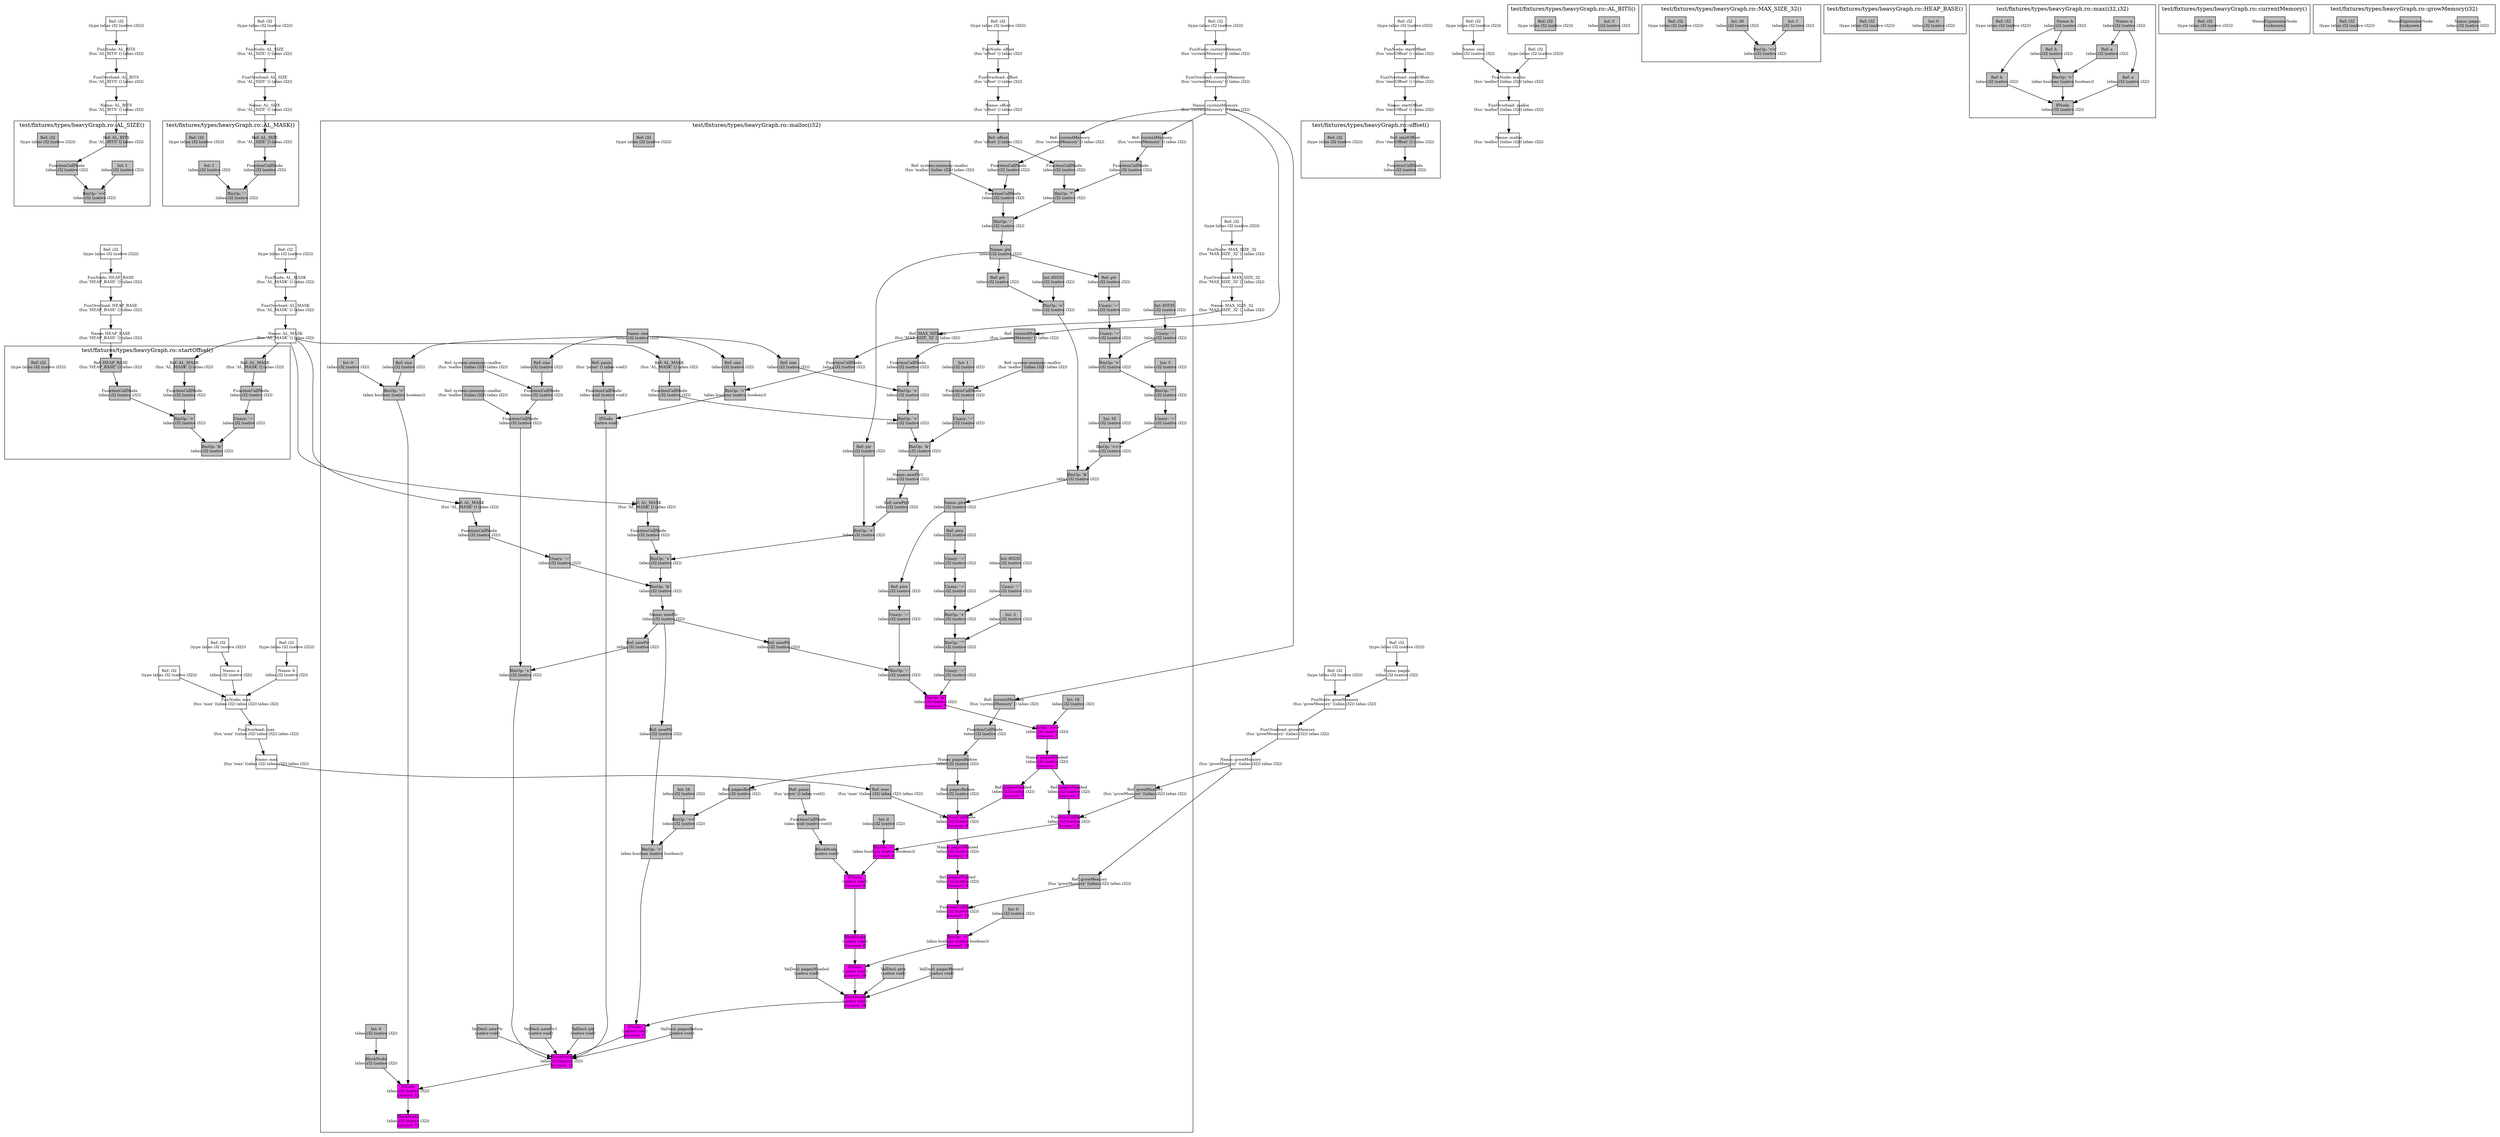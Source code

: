 digraph Document {
  node [shape=box,fixedsize=shape fontsize=10]
  1 [label="FunOverload: AL_BITS\n(fun 'AL_BITS' () (alias i32))", fillcolor=grey];
  2 [label="FunNode: AL_BITS\n(fun 'AL_BITS' () (alias i32))", fillcolor=grey];
  3 [label="Ref: i32\n(type (alias i32 (native i32)))", fillcolor=grey];
  4 [label="Name: AL_BITS\n(fun 'AL_BITS' () (alias i32))", fillcolor=grey];
  5 [label="FunOverload: AL_SIZE\n(fun 'AL_SIZE' () (alias i32))", fillcolor=grey];
  6 [label="FunNode: AL_SIZE\n(fun 'AL_SIZE' () (alias i32))", fillcolor=grey];
  7 [label="Ref: i32\n(type (alias i32 (native i32)))", fillcolor=grey];
  8 [label="Name: AL_SIZE\n(fun 'AL_SIZE' () (alias i32))", fillcolor=grey];
  9 [label="FunOverload: AL_MASK\n(fun 'AL_MASK' () (alias i32))", fillcolor=grey];
  10 [label="FunNode: AL_MASK\n(fun 'AL_MASK' () (alias i32))", fillcolor=grey];
  11 [label="Ref: i32\n(type (alias i32 (native i32)))", fillcolor=grey];
  12 [label="Name: AL_MASK\n(fun 'AL_MASK' () (alias i32))", fillcolor=grey];
  13 [label="FunOverload: MAX_SIZE_32\n(fun 'MAX_SIZE_32' () (alias i32))", fillcolor=grey];
  14 [label="FunNode: MAX_SIZE_32\n(fun 'MAX_SIZE_32' () (alias i32))", fillcolor=grey];
  15 [label="Ref: i32\n(type (alias i32 (native i32)))", fillcolor=grey];
  16 [label="Name: MAX_SIZE_32\n(fun 'MAX_SIZE_32' () (alias i32))", fillcolor=grey];
  17 [label="FunOverload: HEAP_BASE\n(fun 'HEAP_BASE' () (alias i32))", fillcolor=grey];
  18 [label="FunNode: HEAP_BASE\n(fun 'HEAP_BASE' () (alias i32))", fillcolor=grey];
  19 [label="Ref: i32\n(type (alias i32 (native i32)))", fillcolor=grey];
  20 [label="Name: HEAP_BASE\n(fun 'HEAP_BASE' () (alias i32))", fillcolor=grey];
  21 [label="FunOverload: startOffset\n(fun 'startOffset' () (alias i32))", fillcolor=grey];
  22 [label="FunNode: startOffset\n(fun 'startOffset' () (alias i32))", fillcolor=grey];
  23 [label="Ref: i32\n(type (alias i32 (native i32)))", fillcolor=grey];
  24 [label="Name: startOffset\n(fun 'startOffset' () (alias i32))", fillcolor=grey];
  25 [label="FunOverload: offset\n(fun 'offset' () (alias i32))", fillcolor=grey];
  26 [label="FunNode: offset\n(fun 'offset' () (alias i32))", fillcolor=grey];
  27 [label="Ref: i32\n(type (alias i32 (native i32)))", fillcolor=grey];
  28 [label="Name: offset\n(fun 'offset' () (alias i32))", fillcolor=grey];
  29 [label="FunOverload: max\n(fun 'max' ((alias i32) (alias i32)) (alias i32))", fillcolor=grey];
  30 [label="FunNode: max\n(fun 'max' ((alias i32) (alias i32)) (alias i32))", fillcolor=grey];
  31 [label="Ref: i32\n(type (alias i32 (native i32)))", fillcolor=grey];
  32 [label="Name: a\n(alias i32 (native i32))", fillcolor=grey];
  33 [label="Ref: i32\n(type (alias i32 (native i32)))", fillcolor=grey];
  34 [label="Name: b\n(alias i32 (native i32))", fillcolor=grey];
  35 [label="Ref: i32\n(type (alias i32 (native i32)))", fillcolor=grey];
  36 [label="Name: max\n(fun 'max' ((alias i32) (alias i32)) (alias i32))", fillcolor=grey];
  37 [label="FunOverload: currentMemory\n(fun 'currentMemory' () (alias i32))", fillcolor=grey];
  38 [label="FunNode: currentMemory\n(fun 'currentMemory' () (alias i32))", fillcolor=grey];
  39 [label="Ref: i32\n(type (alias i32 (native i32)))", fillcolor=grey];
  40 [label="Name: currentMemory\n(fun 'currentMemory' () (alias i32))", fillcolor=grey];
  41 [label="FunOverload: growMemory\n(fun 'growMemory' ((alias i32)) (alias i32))", fillcolor=grey];
  42 [label="FunNode: growMemory\n(fun 'growMemory' ((alias i32)) (alias i32))", fillcolor=grey];
  43 [label="Ref: i32\n(type (alias i32 (native i32)))", fillcolor=grey];
  44 [label="Name: pages\n(alias i32 (native i32))", fillcolor=grey];
  45 [label="Ref: i32\n(type (alias i32 (native i32)))", fillcolor=grey];
  46 [label="Name: growMemory\n(fun 'growMemory' ((alias i32)) (alias i32))", fillcolor=grey];
  47 [label="FunOverload: malloc\n(fun 'malloc' ((alias i32)) (alias i32))", fillcolor=grey];
  48 [label="FunNode: malloc\n(fun 'malloc' ((alias i32)) (alias i32))", fillcolor=grey];
  49 [label="Ref: i32\n(type (alias i32 (native i32)))", fillcolor=grey];
  50 [label="Name: size\n(alias i32 (native i32))", fillcolor=grey];
  51 [label="Ref: i32\n(type (alias i32 (native i32)))", fillcolor=grey];
  52 [label="Name: malloc\n(fun 'malloc' ((alias i32)) (alias i32))", fillcolor=grey];
  subgraph cluster0 {
    node [style=filled, fillcolor=grey];
    53 [label="Int: 3\n(alias i32 (native i32))", fillcolor=grey];
    54 [label="Ref: i32\n(type (alias i32 (native i32)))", fillcolor=grey];
  label = "test/fixtures/types/heavyGraph.ro::AL_BITS()";
}
  subgraph cluster1 {
    node [style=filled, fillcolor=grey];
    55 [label="BinOp: '<<'\n(alias i32 (native i32))", fillcolor=grey];
    56 [label="Int: 1\n(alias i32 (native i32))", fillcolor=grey];
    57 [label="FunctionCallNode\n(alias i32 (native i32))", fillcolor=grey];
    58 [label="Ref: AL_BITS\n(fun 'AL_BITS' () (alias i32))", fillcolor=grey];
    59 [label="Ref: i32\n(type (alias i32 (native i32)))", fillcolor=grey];
    56 -> 55[taillabel="" labeldistance="1" fontname="times  italic" fontsize = 10 color="black" ];
    57 -> 55[taillabel="" labeldistance="1" fontname="times  italic" fontsize = 10 color="black" ];
    58 -> 57[taillabel="" labeldistance="1" fontname="times  italic" fontsize = 10 color="black" ];
  label = "test/fixtures/types/heavyGraph.ro::AL_SIZE()";
}
  subgraph cluster2 {
    node [style=filled, fillcolor=grey];
    60 [label="BinOp: '-'\n(alias i32 (native i32))", fillcolor=grey];
    61 [label="FunctionCallNode\n(alias i32 (native i32))", fillcolor=grey];
    62 [label="Ref: AL_SIZE\n(fun 'AL_SIZE' () (alias i32))", fillcolor=grey];
    63 [label="Int: 1\n(alias i32 (native i32))", fillcolor=grey];
    64 [label="Ref: i32\n(type (alias i32 (native i32)))", fillcolor=grey];
    61 -> 60[taillabel="" labeldistance="1" fontname="times  italic" fontsize = 10 color="black" ];
    62 -> 61[taillabel="" labeldistance="1" fontname="times  italic" fontsize = 10 color="black" ];
    63 -> 60[taillabel="" labeldistance="1" fontname="times  italic" fontsize = 10 color="black" ];
  label = "test/fixtures/types/heavyGraph.ro::AL_MASK()";
}
  subgraph cluster3 {
    node [style=filled, fillcolor=grey];
    65 [label="BinOp: '<<'\n(alias i32 (native i32))", fillcolor=grey];
    66 [label="Int: 1\n(alias i32 (native i32))", fillcolor=grey];
    67 [label="Int: 30\n(alias i32 (native i32))", fillcolor=grey];
    68 [label="Ref: i32\n(type (alias i32 (native i32)))", fillcolor=grey];
    66 -> 65[taillabel="" labeldistance="1" fontname="times  italic" fontsize = 10 color="black" ];
    67 -> 65[taillabel="" labeldistance="1" fontname="times  italic" fontsize = 10 color="black" ];
  label = "test/fixtures/types/heavyGraph.ro::MAX_SIZE_32()";
}
  subgraph cluster4 {
    node [style=filled, fillcolor=grey];
    69 [label="Int: 0\n(alias i32 (native i32))", fillcolor=grey];
    70 [label="Ref: i32\n(type (alias i32 (native i32)))", fillcolor=grey];
  label = "test/fixtures/types/heavyGraph.ro::HEAP_BASE()";
}
  subgraph cluster5 {
    node [style=filled, fillcolor=grey];
    71 [label="BinOp: '&'\n(alias i32 (native i32))", fillcolor=grey];
    72 [label="BinOp: '+'\n(alias i32 (native i32))", fillcolor=grey];
    73 [label="FunctionCallNode\n(alias i32 (native i32))", fillcolor=grey];
    74 [label="Ref: HEAP_BASE\n(fun 'HEAP_BASE' () (alias i32))", fillcolor=grey];
    75 [label="FunctionCallNode\n(alias i32 (native i32))", fillcolor=grey];
    76 [label="Ref: AL_MASK\n(fun 'AL_MASK' () (alias i32))", fillcolor=grey];
    77 [label="Unary: '~'\n(alias i32 (native i32))", fillcolor=grey];
    78 [label="FunctionCallNode\n(alias i32 (native i32))", fillcolor=grey];
    79 [label="Ref: AL_MASK\n(fun 'AL_MASK' () (alias i32))", fillcolor=grey];
    80 [label="Ref: i32\n(type (alias i32 (native i32)))", fillcolor=grey];
    72 -> 71[taillabel="" labeldistance="1" fontname="times  italic" fontsize = 10 color="black" ];
    73 -> 72[taillabel="" labeldistance="1" fontname="times  italic" fontsize = 10 color="black" ];
    74 -> 73[taillabel="" labeldistance="1" fontname="times  italic" fontsize = 10 color="black" ];
    75 -> 72[taillabel="" labeldistance="1" fontname="times  italic" fontsize = 10 color="black" ];
    76 -> 75[taillabel="" labeldistance="1" fontname="times  italic" fontsize = 10 color="black" ];
    77 -> 71[taillabel="" labeldistance="1" fontname="times  italic" fontsize = 10 color="black" ];
    78 -> 77[taillabel="" labeldistance="1" fontname="times  italic" fontsize = 10 color="black" ];
    79 -> 78[taillabel="" labeldistance="1" fontname="times  italic" fontsize = 10 color="black" ];
  label = "test/fixtures/types/heavyGraph.ro::startOffset()";
}
  subgraph cluster6 {
    node [style=filled, fillcolor=grey];
    81 [label="FunctionCallNode\n(alias i32 (native i32))", fillcolor=grey];
    82 [label="Ref: startOffset\n(fun 'startOffset' () (alias i32))", fillcolor=grey];
    83 [label="Ref: i32\n(type (alias i32 (native i32)))", fillcolor=grey];
    82 -> 81[taillabel="" labeldistance="1" fontname="times  italic" fontsize = 10 color="black" ];
  label = "test/fixtures/types/heavyGraph.ro::offset()";
}
  subgraph cluster7 {
    node [style=filled, fillcolor=grey];
    84 [label="Name: a\n(alias i32 (native i32))", fillcolor=grey];
    85 [label="Name: b\n(alias i32 (native i32))", fillcolor=grey];
    86 [label="IfNode\n(alias i32 (native i32))", fillcolor=grey];
    87 [label="Ref: a\n(alias i32 (native i32))", fillcolor=grey];
    88 [label="BinOp: '>'\n(alias boolean (native boolean))", fillcolor=grey];
    89 [label="Ref: a\n(alias i32 (native i32))", fillcolor=grey];
    90 [label="Ref: b\n(alias i32 (native i32))", fillcolor=grey];
    91 [label="Ref: b\n(alias i32 (native i32))", fillcolor=grey];
    92 [label="Ref: i32\n(type (alias i32 (native i32)))", fillcolor=grey];
    84 -> 87[taillabel="" labeldistance="1" fontname="times  italic" fontsize = 10 color="black" ];
    84 -> 89[taillabel="" labeldistance="1" fontname="times  italic" fontsize = 10 color="black" ];
    85 -> 90[taillabel="" labeldistance="1" fontname="times  italic" fontsize = 10 color="black" ];
    85 -> 91[taillabel="" labeldistance="1" fontname="times  italic" fontsize = 10 color="black" ];
    87 -> 86[taillabel="" labeldistance="1" fontname="times  italic" fontsize = 10 color="black" ];
    88 -> 86[taillabel="" labeldistance="1" fontname="times  italic" fontsize = 10 color="black" ];
    89 -> 88[taillabel="" labeldistance="1" fontname="times  italic" fontsize = 10 color="black" ];
    90 -> 88[taillabel="" labeldistance="1" fontname="times  italic" fontsize = 10 color="black" ];
    91 -> 86[taillabel="" labeldistance="1" fontname="times  italic" fontsize = 10 color="black" ];
  label = "test/fixtures/types/heavyGraph.ro::max(i32,i32)";
}
  subgraph cluster8 {
    node [style=filled, fillcolor=grey];
    93 [label="WasmExpressionNode\n(unknown)", fillcolor=grey];
    94 [label="Ref: i32\n(type (alias i32 (native i32)))", fillcolor=grey];
  label = "test/fixtures/types/heavyGraph.ro::currentMemory()";
}
  subgraph cluster9 {
    node [style=filled, fillcolor=grey];
    95 [label="Name: pages\n(alias i32 (native i32))", fillcolor=grey];
    96 [label="WasmExpressionNode\n(unknown)", fillcolor=grey];
    97 [label="Ref: i32\n(type (alias i32 (native i32)))", fillcolor=grey];
  label = "test/fixtures/types/heavyGraph.ro::growMemory(i32)";
}
  subgraph cluster10 {
    node [style=filled, fillcolor=grey];
    98 [label="Name: size\n(alias i32 (native i32))", fillcolor=grey];
    99 [label="BlockNode\n(alias i32 (native i32))
Amount: 12", fillcolor=magenta];
    100 [label="IfNode\n(alias i32 (native i32))
Amount: 12", fillcolor=magenta];
    101 [label="BlockNode\n(alias i32 (native i32))
Amount: 12", fillcolor=magenta];
    102 [label="IfNode\n(native void)", fillcolor=grey];
    103 [label="FunctionCallNode\n(alias void (native void))", fillcolor=grey];
    104 [label="Ref: panic\n(fun 'panic' () (alias void))", fillcolor=grey];
    105 [label="BinOp: '>'\n(alias boolean (native boolean))", fillcolor=grey];
    106 [label="Ref: size\n(alias i32 (native i32))", fillcolor=grey];
    107 [label="FunctionCallNode\n(alias i32 (native i32))", fillcolor=grey];
    108 [label="Ref: MAX_SIZE_32\n(fun 'MAX_SIZE_32' () (alias i32))", fillcolor=grey];
    109 [label="ValDecl: ptr\n(native void)", fillcolor=grey];
    110 [label="Name: ptr\n(alias i32 (native i32))", fillcolor=grey];
    111 [label="BinOp: '-'\n(alias i32 (native i32))", fillcolor=grey];
    112 [label="BinOp: '*'\n(alias i32 (native i32))", fillcolor=grey];
    113 [label="FunctionCallNode\n(alias i32 (native i32))", fillcolor=grey];
    114 [label="Ref: offset\n(fun 'offset' () (alias i32))", fillcolor=grey];
    115 [label="FunctionCallNode\n(alias i32 (native i32))", fillcolor=grey];
    116 [label="Ref: currentMemory\n(fun 'currentMemory' () (alias i32))", fillcolor=grey];
    117 [label="FunctionCallNode\n(alias i32 (native i32))", fillcolor=grey];
    118 [label="Ref: system::memory::malloc\n(fun 'malloc' ((alias i32)) (alias i32))", fillcolor=grey];
    119 [label="FunctionCallNode\n(alias i32 (native i32))", fillcolor=grey];
    120 [label="Ref: currentMemory\n(fun 'currentMemory' () (alias i32))", fillcolor=grey];
    121 [label="ValDecl: newPtr1\n(native void)", fillcolor=grey];
    122 [label="Name: newPtr1\n(alias i32 (native i32))", fillcolor=grey];
    123 [label="BinOp: '&'\n(alias i32 (native i32))", fillcolor=grey];
    124 [label="BinOp: '+'\n(alias i32 (native i32))", fillcolor=grey];
    125 [label="BinOp: '+'\n(alias i32 (native i32))", fillcolor=grey];
    126 [label="FunctionCallNode\n(alias i32 (native i32))", fillcolor=grey];
    127 [label="Ref: currentMemory\n(fun 'currentMemory' () (alias i32))", fillcolor=grey];
    128 [label="Ref: size\n(alias i32 (native i32))", fillcolor=grey];
    129 [label="FunctionCallNode\n(alias i32 (native i32))", fillcolor=grey];
    130 [label="Ref: AL_MASK\n(fun 'AL_MASK' () (alias i32))", fillcolor=grey];
    131 [label="Unary: '~'\n(alias i32 (native i32))", fillcolor=grey];
    132 [label="FunctionCallNode\n(alias i32 (native i32))", fillcolor=grey];
    133 [label="Ref: system::memory::malloc\n(fun 'malloc' ((alias i32)) (alias i32))", fillcolor=grey];
    134 [label="Int: 1\n(alias i32 (native i32))", fillcolor=grey];
    135 [label="ValDecl: newPtr\n(native void)", fillcolor=grey];
    136 [label="Name: newPtr\n(alias i32 (native i32))", fillcolor=grey];
    137 [label="BinOp: '&'\n(alias i32 (native i32))", fillcolor=grey];
    138 [label="BinOp: '+'\n(alias i32 (native i32))", fillcolor=grey];
    139 [label="BinOp: '+'\n(alias i32 (native i32))", fillcolor=grey];
    140 [label="Ref: ptr\n(alias i32 (native i32))", fillcolor=grey];
    141 [label="Ref: newPtr1\n(alias i32 (native i32))", fillcolor=grey];
    142 [label="FunctionCallNode\n(alias i32 (native i32))", fillcolor=grey];
    143 [label="Ref: AL_MASK\n(fun 'AL_MASK' () (alias i32))", fillcolor=grey];
    144 [label="Unary: '~'\n(alias i32 (native i32))", fillcolor=grey];
    145 [label="FunctionCallNode\n(alias i32 (native i32))", fillcolor=grey];
    146 [label="Ref: AL_MASK\n(fun 'AL_MASK' () (alias i32))", fillcolor=grey];
    147 [label="ValDecl: pagesBefore\n(native void)", fillcolor=grey];
    148 [label="Name: pagesBefore\n(alias i32 (native i32))", fillcolor=grey];
    149 [label="FunctionCallNode\n(alias i32 (native i32))", fillcolor=grey];
    150 [label="Ref: currentMemory\n(fun 'currentMemory' () (alias i32))", fillcolor=grey];
    151 [label="IfNode\n(native void)
Amount: 11", fillcolor=magenta];
    152 [label="BlockNode\n(native void)
Amount: 10", fillcolor=magenta];
    153 [label="ValDecl: ptrx\n(native void)", fillcolor=grey];
    154 [label="Name: ptrx\n(alias i32 (native i32))", fillcolor=grey];
    155 [label="BinOp: '&'\n(alias i32 (native i32))", fillcolor=grey];
    156 [label="BinOp: '+'\n(alias i32 (native i32))", fillcolor=grey];
    157 [label="Ref: ptr\n(alias i32 (native i32))", fillcolor=grey];
    158 [label="Int: 65535\n(alias i32 (native i32))", fillcolor=grey];
    159 [label="BinOp: '>>>'\n(alias i32 (native i32))", fillcolor=grey];
    160 [label="Unary: '~'\n(alias i32 (native i32))", fillcolor=grey];
    161 [label="BinOp: '^'\n(alias i32 (native i32))", fillcolor=grey];
    162 [label="Int: 3\n(alias i32 (native i32))", fillcolor=grey];
    163 [label="BinOp: '+'\n(alias i32 (native i32))", fillcolor=grey];
    164 [label="Unary: '-'\n(alias i32 (native i32))", fillcolor=grey];
    165 [label="Int: 65535\n(alias i32 (native i32))", fillcolor=grey];
    166 [label="Unary: '~'\n(alias i32 (native i32))", fillcolor=grey];
    167 [label="Unary: '~'\n(alias i32 (native i32))", fillcolor=grey];
    168 [label="Ref: ptr\n(alias i32 (native i32))", fillcolor=grey];
    169 [label="Int: 16\n(alias i32 (native i32))", fillcolor=grey];
    170 [label="ValDecl: pagesNeeded\n(native void)", fillcolor=grey];
    171 [label="Name: pagesNeeded\n(alias i32 (native i32))
Amount: 7", fillcolor=magenta];
    172 [label="BinOp: '>>>'\n(alias i32 (native i32))
Amount: 7", fillcolor=magenta];
    173 [label="BinOp: '&'\n(alias i32 (native i32))
Amount: 7", fillcolor=magenta];
    174 [label="BinOp: '-'\n(alias i32 (native i32))", fillcolor=grey];
    175 [label="Ref: newPtr\n(alias i32 (native i32))", fillcolor=grey];
    176 [label="Unary: '~'\n(alias i32 (native i32))", fillcolor=grey];
    177 [label="Ref: ptrx\n(alias i32 (native i32))", fillcolor=grey];
    178 [label="Unary: '~'\n(alias i32 (native i32))", fillcolor=grey];
    179 [label="BinOp: '^'\n(alias i32 (native i32))", fillcolor=grey];
    180 [label="Int: 3\n(alias i32 (native i32))", fillcolor=grey];
    181 [label="BinOp: '+'\n(alias i32 (native i32))", fillcolor=grey];
    182 [label="Unary: '-'\n(alias i32 (native i32))", fillcolor=grey];
    183 [label="Int: 65535\n(alias i32 (native i32))", fillcolor=grey];
    184 [label="Unary: '~'\n(alias i32 (native i32))", fillcolor=grey];
    185 [label="Unary: '~'\n(alias i32 (native i32))", fillcolor=grey];
    186 [label="Ref: ptrx\n(alias i32 (native i32))", fillcolor=grey];
    187 [label="Int: 16\n(alias i32 (native i32))", fillcolor=grey];
    188 [label="ValDecl: pagesWanted\n(native void)", fillcolor=grey];
    189 [label="Name: pagesWanted\n(alias i32 (native i32))
Amount: 9", fillcolor=magenta];
    190 [label="FunctionCallNode\n(alias i32 (native i32))
Amount: 9", fillcolor=magenta];
    191 [label="Ref: max\n(fun 'max' ((alias i32) (alias i32)) (alias i32))", fillcolor=grey];
    192 [label="Ref: pagesBefore\n(alias i32 (native i32))", fillcolor=grey];
    193 [label="Ref: pagesNeeded\n(alias i32 (native i32))
Amount: 7", fillcolor=magenta];
    194 [label="IfNode\n(native void)
Amount: 10", fillcolor=magenta];
    195 [label="BlockNode\n(native void)
Amount: 8", fillcolor=magenta];
    196 [label="IfNode\n(native void)
Amount: 8", fillcolor=magenta];
    197 [label="BlockNode\n(native void)", fillcolor=grey];
    198 [label="FunctionCallNode\n(alias void (native void))", fillcolor=grey];
    199 [label="Ref: panic\n(fun 'panic' () (alias void))", fillcolor=grey];
    200 [label="BinOp: '<'\n(alias boolean (native boolean))
Amount: 8", fillcolor=magenta];
    201 [label="FunctionCallNode\n(alias i32 (native i32))
Amount: 8", fillcolor=magenta];
    202 [label="Ref: growMemory\n(fun 'growMemory' ((alias i32)) (alias i32))", fillcolor=grey];
    203 [label="Ref: pagesNeeded\n(alias i32 (native i32))
Amount: 7", fillcolor=magenta];
    204 [label="Int: 0\n(alias i32 (native i32))", fillcolor=grey];
    205 [label="BinOp: '<'\n(alias boolean (native boolean))
Amount: 10", fillcolor=magenta];
    206 [label="FunctionCallNode\n(alias i32 (native i32))
Amount: 10", fillcolor=magenta];
    207 [label="Ref: growMemory\n(fun 'growMemory' ((alias i32)) (alias i32))", fillcolor=grey];
    208 [label="Ref: pagesWanted\n(alias i32 (native i32))
Amount: 9", fillcolor=magenta];
    209 [label="Int: 0\n(alias i32 (native i32))", fillcolor=grey];
    210 [label="BinOp: '>'\n(alias boolean (native boolean))", fillcolor=grey];
    211 [label="Ref: newPtr\n(alias i32 (native i32))", fillcolor=grey];
    212 [label="BinOp: '<<'\n(alias i32 (native i32))", fillcolor=grey];
    213 [label="Ref: pagesBefore\n(alias i32 (native i32))", fillcolor=grey];
    214 [label="Int: 16\n(alias i32 (native i32))", fillcolor=grey];
    215 [label="BinOp: '+'\n(alias i32 (native i32))", fillcolor=grey];
    216 [label="Ref: newPtr\n(alias i32 (native i32))", fillcolor=grey];
    217 [label="FunctionCallNode\n(alias i32 (native i32))", fillcolor=grey];
    218 [label="Ref: system::memory::malloc\n(fun 'malloc' ((alias i32)) (alias i32))", fillcolor=grey];
    219 [label="FunctionCallNode\n(alias i32 (native i32))", fillcolor=grey];
    220 [label="Ref: system::memory::malloc\n(fun 'malloc' ((alias i32)) (alias i32))", fillcolor=grey];
    221 [label="Ref: size\n(alias i32 (native i32))", fillcolor=grey];
    222 [label="BinOp: '>'\n(alias boolean (native boolean))", fillcolor=grey];
    223 [label="Ref: size\n(alias i32 (native i32))", fillcolor=grey];
    224 [label="Int: 0\n(alias i32 (native i32))", fillcolor=grey];
    225 [label="BlockNode\n(alias i32 (native i32))", fillcolor=grey];
    226 [label="Int: 0\n(alias i32 (native i32))", fillcolor=grey];
    227 [label="Ref: i32\n(type (alias i32 (native i32)))", fillcolor=grey];
    98 -> 106[taillabel="" labeldistance="1" fontname="times  italic" fontsize = 10 color="black" ];
    98 -> 128[taillabel="" labeldistance="1" fontname="times  italic" fontsize = 10 color="black" ];
    98 -> 221[taillabel="" labeldistance="1" fontname="times  italic" fontsize = 10 color="black" ];
    98 -> 223[taillabel="" labeldistance="1" fontname="times  italic" fontsize = 10 color="black" ];
    100 -> 99[taillabel="" labeldistance="1" fontname="times  italic" fontsize = 10 color="black" ];
    101 -> 100[taillabel="" labeldistance="1" fontname="times  italic" fontsize = 10 color="black" ];
    102 -> 101[taillabel="" labeldistance="1" fontname="times  italic" fontsize = 10 color="black" ];
    103 -> 102[taillabel="" labeldistance="1" fontname="times  italic" fontsize = 10 color="black" ];
    104 -> 103[taillabel="" labeldistance="1" fontname="times  italic" fontsize = 10 color="black" ];
    105 -> 102[taillabel="" labeldistance="1" fontname="times  italic" fontsize = 10 color="black" ];
    106 -> 105[taillabel="" labeldistance="1" fontname="times  italic" fontsize = 10 color="black" ];
    107 -> 105[taillabel="" labeldistance="1" fontname="times  italic" fontsize = 10 color="black" ];
    108 -> 107[taillabel="" labeldistance="1" fontname="times  italic" fontsize = 10 color="black" ];
    109 -> 101[taillabel="" labeldistance="1" fontname="times  italic" fontsize = 10 color="black" ];
    110 -> 140[taillabel="" labeldistance="1" fontname="times  italic" fontsize = 10 color="black" ];
    110 -> 157[taillabel="" labeldistance="1" fontname="times  italic" fontsize = 10 color="black" ];
    110 -> 168[taillabel="" labeldistance="1" fontname="times  italic" fontsize = 10 color="black" ];
    111 -> 110[taillabel="" labeldistance="1" fontname="times  italic" fontsize = 10 color="black" ];
    112 -> 111[taillabel="" labeldistance="1" fontname="times  italic" fontsize = 10 color="black" ];
    113 -> 112[taillabel="" labeldistance="1" fontname="times  italic" fontsize = 10 color="black" ];
    114 -> 113[taillabel="" labeldistance="1" fontname="times  italic" fontsize = 10 color="black" ];
    115 -> 112[taillabel="" labeldistance="1" fontname="times  italic" fontsize = 10 color="black" ];
    116 -> 115[taillabel="" labeldistance="1" fontname="times  italic" fontsize = 10 color="black" ];
    117 -> 111[taillabel="" labeldistance="1" fontname="times  italic" fontsize = 10 color="black" ];
    118 -> 117[taillabel="" labeldistance="1" fontname="times  italic" fontsize = 10 color="black" ];
    119 -> 117[taillabel="" labeldistance="1" fontname="times  italic" fontsize = 10 color="black" ];
    120 -> 119[taillabel="" labeldistance="1" fontname="times  italic" fontsize = 10 color="black" ];
    121 -> 101[taillabel="" labeldistance="1" fontname="times  italic" fontsize = 10 color="black" ];
    122 -> 141[taillabel="" labeldistance="1" fontname="times  italic" fontsize = 10 color="black" ];
    123 -> 122[taillabel="" labeldistance="1" fontname="times  italic" fontsize = 10 color="black" ];
    124 -> 123[taillabel="" labeldistance="1" fontname="times  italic" fontsize = 10 color="black" ];
    125 -> 124[taillabel="" labeldistance="1" fontname="times  italic" fontsize = 10 color="black" ];
    126 -> 125[taillabel="" labeldistance="1" fontname="times  italic" fontsize = 10 color="black" ];
    127 -> 126[taillabel="" labeldistance="1" fontname="times  italic" fontsize = 10 color="black" ];
    128 -> 125[taillabel="" labeldistance="1" fontname="times  italic" fontsize = 10 color="black" ];
    129 -> 124[taillabel="" labeldistance="1" fontname="times  italic" fontsize = 10 color="black" ];
    130 -> 129[taillabel="" labeldistance="1" fontname="times  italic" fontsize = 10 color="black" ];
    131 -> 123[taillabel="" labeldistance="1" fontname="times  italic" fontsize = 10 color="black" ];
    132 -> 131[taillabel="" labeldistance="1" fontname="times  italic" fontsize = 10 color="black" ];
    133 -> 132[taillabel="" labeldistance="1" fontname="times  italic" fontsize = 10 color="black" ];
    134 -> 132[taillabel="" labeldistance="1" fontname="times  italic" fontsize = 10 color="black" ];
    135 -> 101[taillabel="" labeldistance="1" fontname="times  italic" fontsize = 10 color="black" ];
    136 -> 175[taillabel="" labeldistance="1" fontname="times  italic" fontsize = 10 color="black" ];
    136 -> 211[taillabel="" labeldistance="1" fontname="times  italic" fontsize = 10 color="black" ];
    136 -> 216[taillabel="" labeldistance="1" fontname="times  italic" fontsize = 10 color="black" ];
    137 -> 136[taillabel="" labeldistance="1" fontname="times  italic" fontsize = 10 color="black" ];
    138 -> 137[taillabel="" labeldistance="1" fontname="times  italic" fontsize = 10 color="black" ];
    139 -> 138[taillabel="" labeldistance="1" fontname="times  italic" fontsize = 10 color="black" ];
    140 -> 139[taillabel="" labeldistance="1" fontname="times  italic" fontsize = 10 color="black" ];
    141 -> 139[taillabel="" labeldistance="1" fontname="times  italic" fontsize = 10 color="black" ];
    142 -> 138[taillabel="" labeldistance="1" fontname="times  italic" fontsize = 10 color="black" ];
    143 -> 142[taillabel="" labeldistance="1" fontname="times  italic" fontsize = 10 color="black" ];
    144 -> 137[taillabel="" labeldistance="1" fontname="times  italic" fontsize = 10 color="black" ];
    145 -> 144[taillabel="" labeldistance="1" fontname="times  italic" fontsize = 10 color="black" ];
    146 -> 145[taillabel="" labeldistance="1" fontname="times  italic" fontsize = 10 color="black" ];
    147 -> 101[taillabel="" labeldistance="1" fontname="times  italic" fontsize = 10 color="black" ];
    148 -> 192[taillabel="" labeldistance="1" fontname="times  italic" fontsize = 10 color="black" ];
    148 -> 213[taillabel="" labeldistance="1" fontname="times  italic" fontsize = 10 color="black" ];
    149 -> 148[taillabel="" labeldistance="1" fontname="times  italic" fontsize = 10 color="black" ];
    150 -> 149[taillabel="" labeldistance="1" fontname="times  italic" fontsize = 10 color="black" ];
    151 -> 101[taillabel="" labeldistance="1" fontname="times  italic" fontsize = 10 color="black" ];
    152 -> 151[taillabel="" labeldistance="1" fontname="times  italic" fontsize = 10 color="black" ];
    153 -> 152[taillabel="" labeldistance="1" fontname="times  italic" fontsize = 10 color="black" ];
    154 -> 177[taillabel="" labeldistance="1" fontname="times  italic" fontsize = 10 color="black" ];
    154 -> 186[taillabel="" labeldistance="1" fontname="times  italic" fontsize = 10 color="black" ];
    155 -> 154[taillabel="" labeldistance="1" fontname="times  italic" fontsize = 10 color="black" ];
    156 -> 155[taillabel="" labeldistance="1" fontname="times  italic" fontsize = 10 color="black" ];
    157 -> 156[taillabel="" labeldistance="1" fontname="times  italic" fontsize = 10 color="black" ];
    158 -> 156[taillabel="" labeldistance="1" fontname="times  italic" fontsize = 10 color="black" ];
    159 -> 155[taillabel="" labeldistance="1" fontname="times  italic" fontsize = 10 color="black" ];
    160 -> 159[taillabel="" labeldistance="1" fontname="times  italic" fontsize = 10 color="black" ];
    161 -> 160[taillabel="" labeldistance="1" fontname="times  italic" fontsize = 10 color="black" ];
    162 -> 161[taillabel="" labeldistance="1" fontname="times  italic" fontsize = 10 color="black" ];
    163 -> 161[taillabel="" labeldistance="1" fontname="times  italic" fontsize = 10 color="black" ];
    164 -> 163[taillabel="" labeldistance="1" fontname="times  italic" fontsize = 10 color="black" ];
    165 -> 164[taillabel="" labeldistance="1" fontname="times  italic" fontsize = 10 color="black" ];
    166 -> 163[taillabel="" labeldistance="1" fontname="times  italic" fontsize = 10 color="black" ];
    167 -> 166[taillabel="" labeldistance="1" fontname="times  italic" fontsize = 10 color="black" ];
    168 -> 167[taillabel="" labeldistance="1" fontname="times  italic" fontsize = 10 color="black" ];
    169 -> 159[taillabel="" labeldistance="1" fontname="times  italic" fontsize = 10 color="black" ];
    170 -> 152[taillabel="" labeldistance="1" fontname="times  italic" fontsize = 10 color="black" ];
    171 -> 193[taillabel="" labeldistance="1" fontname="times  italic" fontsize = 10 color="black" ];
    171 -> 203[taillabel="" labeldistance="1" fontname="times  italic" fontsize = 10 color="black" ];
    172 -> 171[taillabel="" labeldistance="1" fontname="times  italic" fontsize = 10 color="black" ];
    173 -> 172[taillabel="" labeldistance="1" fontname="times  italic" fontsize = 10 color="black" ];
    174 -> 173[taillabel="" labeldistance="1" fontname="times  italic" fontsize = 10 color="black" ];
    175 -> 174[taillabel="" labeldistance="1" fontname="times  italic" fontsize = 10 color="black" ];
    176 -> 174[taillabel="" labeldistance="1" fontname="times  italic" fontsize = 10 color="black" ];
    177 -> 176[taillabel="" labeldistance="1" fontname="times  italic" fontsize = 10 color="black" ];
    178 -> 173[taillabel="" labeldistance="1" fontname="times  italic" fontsize = 10 color="black" ];
    179 -> 178[taillabel="" labeldistance="1" fontname="times  italic" fontsize = 10 color="black" ];
    180 -> 179[taillabel="" labeldistance="1" fontname="times  italic" fontsize = 10 color="black" ];
    181 -> 179[taillabel="" labeldistance="1" fontname="times  italic" fontsize = 10 color="black" ];
    182 -> 181[taillabel="" labeldistance="1" fontname="times  italic" fontsize = 10 color="black" ];
    183 -> 182[taillabel="" labeldistance="1" fontname="times  italic" fontsize = 10 color="black" ];
    184 -> 181[taillabel="" labeldistance="1" fontname="times  italic" fontsize = 10 color="black" ];
    185 -> 184[taillabel="" labeldistance="1" fontname="times  italic" fontsize = 10 color="black" ];
    186 -> 185[taillabel="" labeldistance="1" fontname="times  italic" fontsize = 10 color="black" ];
    187 -> 172[taillabel="" labeldistance="1" fontname="times  italic" fontsize = 10 color="black" ];
    188 -> 152[taillabel="" labeldistance="1" fontname="times  italic" fontsize = 10 color="black" ];
    189 -> 208[taillabel="" labeldistance="1" fontname="times  italic" fontsize = 10 color="black" ];
    190 -> 189[taillabel="" labeldistance="1" fontname="times  italic" fontsize = 10 color="black" ];
    191 -> 190[taillabel="" labeldistance="1" fontname="times  italic" fontsize = 10 color="black" ];
    192 -> 190[taillabel="" labeldistance="1" fontname="times  italic" fontsize = 10 color="black" ];
    193 -> 190[taillabel="" labeldistance="1" fontname="times  italic" fontsize = 10 color="black" ];
    194 -> 152[taillabel="" labeldistance="1" fontname="times  italic" fontsize = 10 color="black" ];
    195 -> 194[taillabel="" labeldistance="1" fontname="times  italic" fontsize = 10 color="black" ];
    196 -> 195[taillabel="" labeldistance="1" fontname="times  italic" fontsize = 10 color="black" ];
    197 -> 196[taillabel="" labeldistance="1" fontname="times  italic" fontsize = 10 color="black" ];
    198 -> 197[taillabel="" labeldistance="1" fontname="times  italic" fontsize = 10 color="black" ];
    199 -> 198[taillabel="" labeldistance="1" fontname="times  italic" fontsize = 10 color="black" ];
    200 -> 196[taillabel="" labeldistance="1" fontname="times  italic" fontsize = 10 color="black" ];
    201 -> 200[taillabel="" labeldistance="1" fontname="times  italic" fontsize = 10 color="black" ];
    202 -> 201[taillabel="" labeldistance="1" fontname="times  italic" fontsize = 10 color="black" ];
    203 -> 201[taillabel="" labeldistance="1" fontname="times  italic" fontsize = 10 color="black" ];
    204 -> 200[taillabel="" labeldistance="1" fontname="times  italic" fontsize = 10 color="black" ];
    205 -> 194[taillabel="" labeldistance="1" fontname="times  italic" fontsize = 10 color="black" ];
    206 -> 205[taillabel="" labeldistance="1" fontname="times  italic" fontsize = 10 color="black" ];
    207 -> 206[taillabel="" labeldistance="1" fontname="times  italic" fontsize = 10 color="black" ];
    208 -> 206[taillabel="" labeldistance="1" fontname="times  italic" fontsize = 10 color="black" ];
    209 -> 205[taillabel="" labeldistance="1" fontname="times  italic" fontsize = 10 color="black" ];
    210 -> 151[taillabel="" labeldistance="1" fontname="times  italic" fontsize = 10 color="black" ];
    211 -> 210[taillabel="" labeldistance="1" fontname="times  italic" fontsize = 10 color="black" ];
    212 -> 210[taillabel="" labeldistance="1" fontname="times  italic" fontsize = 10 color="black" ];
    213 -> 212[taillabel="" labeldistance="1" fontname="times  italic" fontsize = 10 color="black" ];
    214 -> 212[taillabel="" labeldistance="1" fontname="times  italic" fontsize = 10 color="black" ];
    215 -> 101[taillabel="" labeldistance="1" fontname="times  italic" fontsize = 10 color="black" ];
    216 -> 215[taillabel="" labeldistance="1" fontname="times  italic" fontsize = 10 color="black" ];
    217 -> 215[taillabel="" labeldistance="1" fontname="times  italic" fontsize = 10 color="black" ];
    218 -> 217[taillabel="" labeldistance="1" fontname="times  italic" fontsize = 10 color="black" ];
    219 -> 217[taillabel="" labeldistance="1" fontname="times  italic" fontsize = 10 color="black" ];
    220 -> 219[taillabel="" labeldistance="1" fontname="times  italic" fontsize = 10 color="black" ];
    221 -> 219[taillabel="" labeldistance="1" fontname="times  italic" fontsize = 10 color="black" ];
    222 -> 100[taillabel="" labeldistance="1" fontname="times  italic" fontsize = 10 color="black" ];
    223 -> 222[taillabel="" labeldistance="1" fontname="times  italic" fontsize = 10 color="black" ];
    224 -> 222[taillabel="" labeldistance="1" fontname="times  italic" fontsize = 10 color="black" ];
    225 -> 100[taillabel="" labeldistance="1" fontname="times  italic" fontsize = 10 color="black" ];
    226 -> 225[taillabel="" labeldistance="1" fontname="times  italic" fontsize = 10 color="black" ];
  label = "test/fixtures/types/heavyGraph.ro::malloc(i32)";
}
  1 -> 4[taillabel="" labeldistance="1" fontname="times  italic" fontsize = 10 color="black" ];
  2 -> 1[taillabel="" labeldistance="1" fontname="times  italic" fontsize = 10 color="black" ];
  3 -> 2[taillabel="" labeldistance="1" fontname="times  italic" fontsize = 10 color="black" ];
  4 -> 58[taillabel="" labeldistance="1" fontname="times  italic" fontsize = 10 color="black" ];
  5 -> 8[taillabel="" labeldistance="1" fontname="times  italic" fontsize = 10 color="black" ];
  6 -> 5[taillabel="" labeldistance="1" fontname="times  italic" fontsize = 10 color="black" ];
  7 -> 6[taillabel="" labeldistance="1" fontname="times  italic" fontsize = 10 color="black" ];
  8 -> 62[taillabel="" labeldistance="1" fontname="times  italic" fontsize = 10 color="black" ];
  9 -> 12[taillabel="" labeldistance="1" fontname="times  italic" fontsize = 10 color="black" ];
  10 -> 9[taillabel="" labeldistance="1" fontname="times  italic" fontsize = 10 color="black" ];
  11 -> 10[taillabel="" labeldistance="1" fontname="times  italic" fontsize = 10 color="black" ];
  12 -> 76[taillabel="" labeldistance="1" fontname="times  italic" fontsize = 10 color="black" ];
  12 -> 79[taillabel="" labeldistance="1" fontname="times  italic" fontsize = 10 color="black" ];
  12 -> 130[taillabel="" labeldistance="1" fontname="times  italic" fontsize = 10 color="black" ];
  12 -> 143[taillabel="" labeldistance="1" fontname="times  italic" fontsize = 10 color="black" ];
  12 -> 146[taillabel="" labeldistance="1" fontname="times  italic" fontsize = 10 color="black" ];
  13 -> 16[taillabel="" labeldistance="1" fontname="times  italic" fontsize = 10 color="black" ];
  14 -> 13[taillabel="" labeldistance="1" fontname="times  italic" fontsize = 10 color="black" ];
  15 -> 14[taillabel="" labeldistance="1" fontname="times  italic" fontsize = 10 color="black" ];
  16 -> 108[taillabel="" labeldistance="1" fontname="times  italic" fontsize = 10 color="black" ];
  17 -> 20[taillabel="" labeldistance="1" fontname="times  italic" fontsize = 10 color="black" ];
  18 -> 17[taillabel="" labeldistance="1" fontname="times  italic" fontsize = 10 color="black" ];
  19 -> 18[taillabel="" labeldistance="1" fontname="times  italic" fontsize = 10 color="black" ];
  20 -> 74[taillabel="" labeldistance="1" fontname="times  italic" fontsize = 10 color="black" ];
  21 -> 24[taillabel="" labeldistance="1" fontname="times  italic" fontsize = 10 color="black" ];
  22 -> 21[taillabel="" labeldistance="1" fontname="times  italic" fontsize = 10 color="black" ];
  23 -> 22[taillabel="" labeldistance="1" fontname="times  italic" fontsize = 10 color="black" ];
  24 -> 82[taillabel="" labeldistance="1" fontname="times  italic" fontsize = 10 color="black" ];
  25 -> 28[taillabel="" labeldistance="1" fontname="times  italic" fontsize = 10 color="black" ];
  26 -> 25[taillabel="" labeldistance="1" fontname="times  italic" fontsize = 10 color="black" ];
  27 -> 26[taillabel="" labeldistance="1" fontname="times  italic" fontsize = 10 color="black" ];
  28 -> 114[taillabel="" labeldistance="1" fontname="times  italic" fontsize = 10 color="black" ];
  29 -> 36[taillabel="" labeldistance="1" fontname="times  italic" fontsize = 10 color="black" ];
  30 -> 29[taillabel="" labeldistance="1" fontname="times  italic" fontsize = 10 color="black" ];
  31 -> 32[taillabel="" labeldistance="1" fontname="times  italic" fontsize = 10 color="black" ];
  32 -> 30[taillabel="" labeldistance="1" fontname="times  italic" fontsize = 10 color="black" ];
  33 -> 34[taillabel="" labeldistance="1" fontname="times  italic" fontsize = 10 color="black" ];
  34 -> 30[taillabel="" labeldistance="1" fontname="times  italic" fontsize = 10 color="black" ];
  35 -> 30[taillabel="" labeldistance="1" fontname="times  italic" fontsize = 10 color="black" ];
  36 -> 191[taillabel="" labeldistance="1" fontname="times  italic" fontsize = 10 color="black" ];
  37 -> 40[taillabel="" labeldistance="1" fontname="times  italic" fontsize = 10 color="black" ];
  38 -> 37[taillabel="" labeldistance="1" fontname="times  italic" fontsize = 10 color="black" ];
  39 -> 38[taillabel="" labeldistance="1" fontname="times  italic" fontsize = 10 color="black" ];
  40 -> 116[taillabel="" labeldistance="1" fontname="times  italic" fontsize = 10 color="black" ];
  40 -> 120[taillabel="" labeldistance="1" fontname="times  italic" fontsize = 10 color="black" ];
  40 -> 127[taillabel="" labeldistance="1" fontname="times  italic" fontsize = 10 color="black" ];
  40 -> 150[taillabel="" labeldistance="1" fontname="times  italic" fontsize = 10 color="black" ];
  41 -> 46[taillabel="" labeldistance="1" fontname="times  italic" fontsize = 10 color="black" ];
  42 -> 41[taillabel="" labeldistance="1" fontname="times  italic" fontsize = 10 color="black" ];
  43 -> 44[taillabel="" labeldistance="1" fontname="times  italic" fontsize = 10 color="black" ];
  44 -> 42[taillabel="" labeldistance="1" fontname="times  italic" fontsize = 10 color="black" ];
  45 -> 42[taillabel="" labeldistance="1" fontname="times  italic" fontsize = 10 color="black" ];
  46 -> 202[taillabel="" labeldistance="1" fontname="times  italic" fontsize = 10 color="black" ];
  46 -> 207[taillabel="" labeldistance="1" fontname="times  italic" fontsize = 10 color="black" ];
  47 -> 52[taillabel="" labeldistance="1" fontname="times  italic" fontsize = 10 color="black" ];
  48 -> 47[taillabel="" labeldistance="1" fontname="times  italic" fontsize = 10 color="black" ];
  49 -> 50[taillabel="" labeldistance="1" fontname="times  italic" fontsize = 10 color="black" ];
  50 -> 48[taillabel="" labeldistance="1" fontname="times  italic" fontsize = 10 color="black" ];
  51 -> 48[taillabel="" labeldistance="1" fontname="times  italic" fontsize = 10 color="black" ];
  label="";
}
